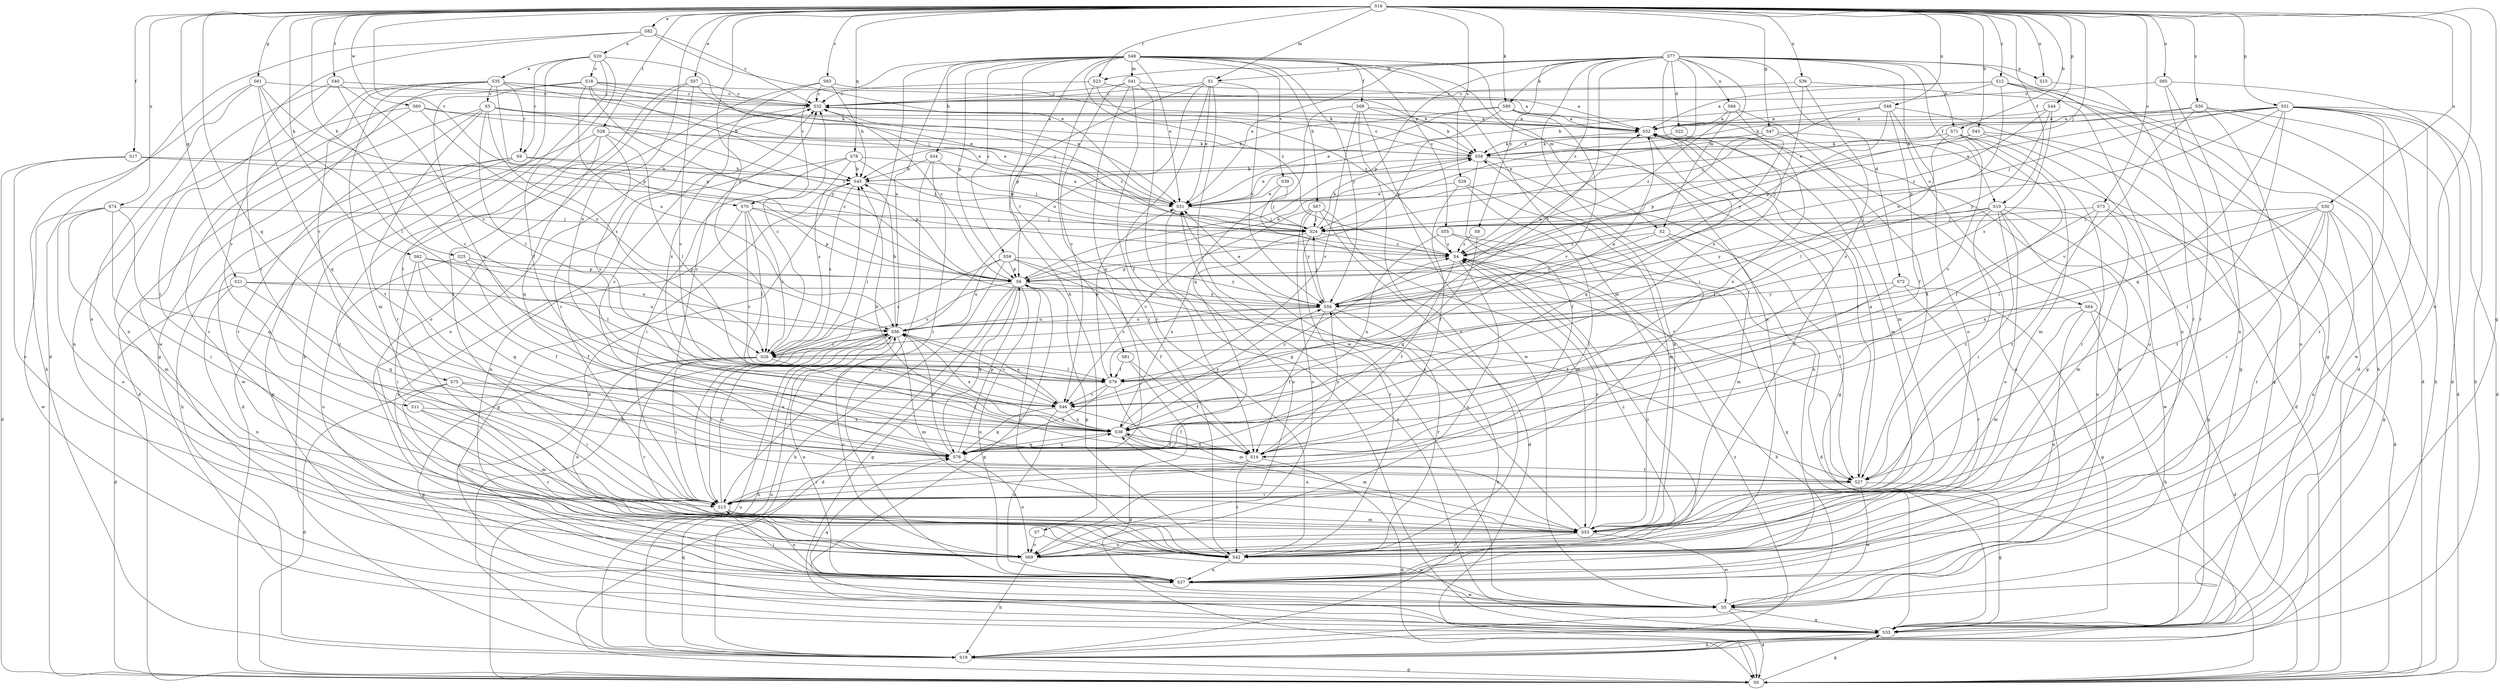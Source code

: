 strict digraph  {
S16;
S77;
S49;
S82;
S20;
S35;
S52;
S25;
S71;
S45;
S63;
S59;
S55;
S32;
S22;
S72;
S0;
S57;
S31;
S17;
S10;
S68;
S14;
S61;
S21;
S47;
S33;
S43;
S67;
S34;
S7;
S19;
S13;
S24;
S62;
S80;
S58;
S79;
S1;
S2;
S41;
S53;
S48;
S15;
S66;
S37;
S73;
S64;
S18;
S69;
S51;
S44;
S6;
S78;
S76;
S23;
S81;
S9;
S42;
S29;
S26;
S28;
S40;
S27;
S65;
S74;
S30;
S56;
S70;
S39;
S75;
S3;
S11;
S46;
S60;
S5;
S50;
S36;
S38;
S8;
S54;
S12;
S4;
S16 -> S82  [label=a];
S16 -> S25  [label=b];
S16 -> S71  [label=b];
S16 -> S63  [label=c];
S16 -> S57  [label=e];
S16 -> S17  [label=f];
S16 -> S10  [label=f];
S16 -> S61  [label=g];
S16 -> S21  [label=g];
S16 -> S47  [label=g];
S16 -> S33  [label=g];
S16 -> S43  [label=h];
S16 -> S24  [label=j];
S16 -> S62  [label=k];
S16 -> S80  [label=k];
S16 -> S1  [label=m];
S16 -> S48  [label=n];
S16 -> S15  [label=n];
S16 -> S73  [label=o];
S16 -> S51  [label=p];
S16 -> S44  [label=p];
S16 -> S78  [label=q];
S16 -> S76  [label=q];
S16 -> S23  [label=r];
S16 -> S29  [label=s];
S16 -> S26  [label=s];
S16 -> S28  [label=t];
S16 -> S40  [label=t];
S16 -> S65  [label=u];
S16 -> S74  [label=u];
S16 -> S30  [label=u];
S16 -> S70  [label=v];
S16 -> S60  [label=w];
S16 -> S5  [label=w];
S16 -> S50  [label=x];
S16 -> S36  [label=x];
S16 -> S38  [label=x];
S16 -> S12  [label=z];
S77 -> S71  [label=b];
S77 -> S22  [label=d];
S77 -> S72  [label=d];
S77 -> S0  [label=d];
S77 -> S31  [label=e];
S77 -> S10  [label=f];
S77 -> S13  [label=i];
S77 -> S24  [label=j];
S77 -> S80  [label=k];
S77 -> S79  [label=l];
S77 -> S1  [label=m];
S77 -> S2  [label=m];
S77 -> S15  [label=n];
S77 -> S66  [label=n];
S77 -> S64  [label=o];
S77 -> S6  [label=p];
S77 -> S23  [label=r];
S77 -> S38  [label=x];
S77 -> S8  [label=y];
S77 -> S4  [label=z];
S49 -> S59  [label=c];
S49 -> S55  [label=c];
S49 -> S31  [label=e];
S49 -> S68  [label=f];
S49 -> S67  [label=h];
S49 -> S34  [label=h];
S49 -> S7  [label=h];
S49 -> S13  [label=i];
S49 -> S2  [label=m];
S49 -> S41  [label=m];
S49 -> S53  [label=m];
S49 -> S37  [label=n];
S49 -> S6  [label=p];
S49 -> S81  [label=r];
S49 -> S56  [label=u];
S49 -> S70  [label=v];
S49 -> S39  [label=v];
S49 -> S54  [label=y];
S49 -> S4  [label=z];
S82 -> S20  [label=a];
S82 -> S32  [label=c];
S82 -> S0  [label=d];
S82 -> S31  [label=e];
S82 -> S13  [label=i];
S20 -> S35  [label=a];
S20 -> S14  [label=f];
S20 -> S19  [label=h];
S20 -> S24  [label=j];
S20 -> S18  [label=o];
S20 -> S9  [label=r];
S20 -> S27  [label=t];
S35 -> S32  [label=c];
S35 -> S31  [label=e];
S35 -> S33  [label=g];
S35 -> S58  [label=k];
S35 -> S53  [label=m];
S35 -> S6  [label=p];
S35 -> S9  [label=r];
S35 -> S75  [label=v];
S35 -> S3  [label=v];
S35 -> S11  [label=v];
S52 -> S58  [label=k];
S52 -> S53  [label=m];
S52 -> S69  [label=o];
S52 -> S76  [label=q];
S52 -> S27  [label=t];
S25 -> S14  [label=f];
S25 -> S79  [label=l];
S25 -> S69  [label=o];
S25 -> S6  [label=p];
S71 -> S14  [label=f];
S71 -> S58  [label=k];
S71 -> S79  [label=l];
S71 -> S53  [label=m];
S71 -> S42  [label=r];
S71 -> S46  [label=v];
S45 -> S31  [label=e];
S45 -> S33  [label=g];
S45 -> S26  [label=s];
S63 -> S45  [label=b];
S63 -> S32  [label=c];
S63 -> S58  [label=k];
S63 -> S69  [label=o];
S63 -> S38  [label=x];
S59 -> S14  [label=f];
S59 -> S19  [label=h];
S59 -> S6  [label=p];
S59 -> S26  [label=s];
S59 -> S27  [label=t];
S59 -> S56  [label=u];
S59 -> S54  [label=y];
S55 -> S0  [label=d];
S55 -> S33  [label=g];
S55 -> S38  [label=x];
S55 -> S4  [label=z];
S32 -> S52  [label=a];
S32 -> S69  [label=o];
S22 -> S58  [label=k];
S22 -> S38  [label=x];
S72 -> S14  [label=f];
S72 -> S33  [label=g];
S72 -> S42  [label=r];
S72 -> S54  [label=y];
S0 -> S33  [label=g];
S0 -> S56  [label=u];
S57 -> S32  [label=c];
S57 -> S13  [label=i];
S57 -> S24  [label=j];
S57 -> S42  [label=r];
S57 -> S46  [label=v];
S31 -> S24  [label=j];
S31 -> S69  [label=o];
S17 -> S45  [label=b];
S17 -> S0  [label=d];
S17 -> S69  [label=o];
S17 -> S4  [label=z];
S10 -> S33  [label=g];
S10 -> S13  [label=i];
S10 -> S24  [label=j];
S10 -> S79  [label=l];
S10 -> S37  [label=n];
S10 -> S69  [label=o];
S10 -> S27  [label=t];
S10 -> S5  [label=w];
S10 -> S54  [label=y];
S68 -> S52  [label=a];
S68 -> S58  [label=k];
S68 -> S76  [label=q];
S68 -> S42  [label=r];
S68 -> S46  [label=v];
S68 -> S5  [label=w];
S14 -> S0  [label=d];
S14 -> S13  [label=i];
S14 -> S42  [label=r];
S14 -> S38  [label=x];
S14 -> S54  [label=y];
S61 -> S32  [label=c];
S61 -> S19  [label=h];
S61 -> S79  [label=l];
S61 -> S69  [label=o];
S61 -> S6  [label=p];
S61 -> S76  [label=q];
S21 -> S0  [label=d];
S21 -> S37  [label=n];
S21 -> S76  [label=q];
S21 -> S56  [label=u];
S21 -> S54  [label=y];
S47 -> S0  [label=d];
S47 -> S31  [label=e];
S47 -> S58  [label=k];
S47 -> S6  [label=p];
S47 -> S5  [label=w];
S33 -> S31  [label=e];
S33 -> S19  [label=h];
S33 -> S6  [label=p];
S43 -> S33  [label=g];
S43 -> S58  [label=k];
S43 -> S69  [label=o];
S43 -> S4  [label=z];
S67 -> S0  [label=d];
S67 -> S24  [label=j];
S67 -> S53  [label=m];
S67 -> S69  [label=o];
S67 -> S46  [label=v];
S67 -> S54  [label=y];
S34 -> S45  [label=b];
S34 -> S13  [label=i];
S34 -> S24  [label=j];
S34 -> S37  [label=n];
S7 -> S69  [label=o];
S7 -> S5  [label=w];
S19 -> S45  [label=b];
S19 -> S0  [label=d];
S19 -> S76  [label=q];
S19 -> S56  [label=u];
S19 -> S4  [label=z];
S13 -> S32  [label=c];
S13 -> S53  [label=m];
S13 -> S37  [label=n];
S13 -> S56  [label=u];
S24 -> S58  [label=k];
S24 -> S42  [label=r];
S24 -> S38  [label=x];
S24 -> S4  [label=z];
S62 -> S14  [label=f];
S62 -> S13  [label=i];
S62 -> S6  [label=p];
S62 -> S76  [label=q];
S62 -> S56  [label=u];
S80 -> S52  [label=a];
S80 -> S45  [label=b];
S80 -> S31  [label=e];
S80 -> S53  [label=m];
S80 -> S6  [label=p];
S80 -> S46  [label=v];
S58 -> S45  [label=b];
S58 -> S32  [label=c];
S58 -> S31  [label=e];
S58 -> S14  [label=f];
S58 -> S33  [label=g];
S58 -> S37  [label=n];
S79 -> S31  [label=e];
S79 -> S53  [label=m];
S79 -> S76  [label=q];
S79 -> S46  [label=v];
S1 -> S32  [label=c];
S1 -> S31  [label=e];
S1 -> S14  [label=f];
S1 -> S6  [label=p];
S1 -> S56  [label=u];
S1 -> S5  [label=w];
S1 -> S54  [label=y];
S2 -> S53  [label=m];
S2 -> S27  [label=t];
S2 -> S54  [label=y];
S2 -> S4  [label=z];
S41 -> S52  [label=a];
S41 -> S32  [label=c];
S41 -> S33  [label=g];
S41 -> S76  [label=q];
S41 -> S42  [label=r];
S41 -> S46  [label=v];
S53 -> S31  [label=e];
S53 -> S58  [label=k];
S53 -> S69  [label=o];
S53 -> S42  [label=r];
S53 -> S5  [label=w];
S53 -> S38  [label=x];
S53 -> S4  [label=z];
S48 -> S52  [label=a];
S48 -> S14  [label=f];
S48 -> S33  [label=g];
S48 -> S24  [label=j];
S48 -> S69  [label=o];
S48 -> S6  [label=p];
S15 -> S42  [label=r];
S66 -> S52  [label=a];
S66 -> S27  [label=t];
S66 -> S54  [label=y];
S66 -> S4  [label=z];
S37 -> S13  [label=i];
S37 -> S5  [label=w];
S37 -> S4  [label=z];
S73 -> S0  [label=d];
S73 -> S24  [label=j];
S73 -> S79  [label=l];
S73 -> S53  [label=m];
S73 -> S27  [label=t];
S64 -> S0  [label=d];
S64 -> S19  [label=h];
S64 -> S53  [label=m];
S64 -> S37  [label=n];
S64 -> S56  [label=u];
S18 -> S52  [label=a];
S18 -> S45  [label=b];
S18 -> S32  [label=c];
S18 -> S31  [label=e];
S18 -> S56  [label=u];
S18 -> S5  [label=w];
S18 -> S38  [label=x];
S18 -> S54  [label=y];
S69 -> S19  [label=h];
S69 -> S56  [label=u];
S69 -> S4  [label=z];
S51 -> S52  [label=a];
S51 -> S0  [label=d];
S51 -> S31  [label=e];
S51 -> S33  [label=g];
S51 -> S19  [label=h];
S51 -> S13  [label=i];
S51 -> S24  [label=j];
S51 -> S58  [label=k];
S51 -> S6  [label=p];
S51 -> S76  [label=q];
S51 -> S42  [label=r];
S51 -> S5  [label=w];
S44 -> S52  [label=a];
S44 -> S26  [label=s];
S44 -> S54  [label=y];
S44 -> S4  [label=z];
S6 -> S32  [label=c];
S6 -> S0  [label=d];
S6 -> S33  [label=g];
S6 -> S58  [label=k];
S6 -> S37  [label=n];
S6 -> S76  [label=q];
S6 -> S42  [label=r];
S6 -> S26  [label=s];
S6 -> S54  [label=y];
S78 -> S45  [label=b];
S78 -> S31  [label=e];
S78 -> S13  [label=i];
S78 -> S24  [label=j];
S78 -> S37  [label=n];
S78 -> S26  [label=s];
S76 -> S32  [label=c];
S76 -> S69  [label=o];
S76 -> S6  [label=p];
S76 -> S27  [label=t];
S76 -> S56  [label=u];
S76 -> S38  [label=x];
S23 -> S32  [label=c];
S23 -> S58  [label=k];
S23 -> S42  [label=r];
S23 -> S4  [label=z];
S81 -> S0  [label=d];
S81 -> S14  [label=f];
S81 -> S79  [label=l];
S9 -> S45  [label=b];
S9 -> S33  [label=g];
S9 -> S19  [label=h];
S9 -> S6  [label=p];
S9 -> S5  [label=w];
S42 -> S37  [label=n];
S42 -> S6  [label=p];
S29 -> S31  [label=e];
S29 -> S14  [label=f];
S29 -> S13  [label=i];
S29 -> S53  [label=m];
S26 -> S52  [label=a];
S26 -> S32  [label=c];
S26 -> S14  [label=f];
S26 -> S33  [label=g];
S26 -> S13  [label=i];
S26 -> S79  [label=l];
S26 -> S69  [label=o];
S26 -> S42  [label=r];
S28 -> S0  [label=d];
S28 -> S58  [label=k];
S28 -> S79  [label=l];
S28 -> S76  [label=q];
S28 -> S42  [label=r];
S28 -> S46  [label=v];
S40 -> S32  [label=c];
S40 -> S13  [label=i];
S40 -> S37  [label=n];
S40 -> S26  [label=s];
S40 -> S46  [label=v];
S27 -> S52  [label=a];
S27 -> S33  [label=g];
S27 -> S13  [label=i];
S27 -> S5  [label=w];
S65 -> S32  [label=c];
S65 -> S0  [label=d];
S65 -> S37  [label=n];
S65 -> S42  [label=r];
S74 -> S13  [label=i];
S74 -> S24  [label=j];
S74 -> S53  [label=m];
S74 -> S69  [label=o];
S74 -> S76  [label=q];
S74 -> S5  [label=w];
S30 -> S33  [label=g];
S30 -> S13  [label=i];
S30 -> S24  [label=j];
S30 -> S79  [label=l];
S30 -> S37  [label=n];
S30 -> S42  [label=r];
S30 -> S27  [label=t];
S30 -> S38  [label=x];
S56 -> S45  [label=b];
S56 -> S19  [label=h];
S56 -> S13  [label=i];
S56 -> S53  [label=m];
S56 -> S37  [label=n];
S56 -> S26  [label=s];
S56 -> S46  [label=v];
S56 -> S38  [label=x];
S70 -> S24  [label=j];
S70 -> S79  [label=l];
S70 -> S37  [label=n];
S70 -> S6  [label=p];
S70 -> S26  [label=s];
S70 -> S46  [label=v];
S39 -> S31  [label=e];
S39 -> S24  [label=j];
S39 -> S27  [label=t];
S75 -> S0  [label=d];
S75 -> S13  [label=i];
S75 -> S42  [label=r];
S75 -> S46  [label=v];
S75 -> S38  [label=x];
S3 -> S52  [label=a];
S3 -> S0  [label=d];
S3 -> S31  [label=e];
S3 -> S79  [label=l];
S3 -> S42  [label=r];
S3 -> S26  [label=s];
S3 -> S27  [label=t];
S3 -> S4  [label=z];
S11 -> S53  [label=m];
S11 -> S42  [label=r];
S11 -> S38  [label=x];
S46 -> S14  [label=f];
S46 -> S37  [label=n];
S46 -> S76  [label=q];
S46 -> S56  [label=u];
S46 -> S38  [label=x];
S60 -> S52  [label=a];
S60 -> S31  [label=e];
S60 -> S37  [label=n];
S60 -> S42  [label=r];
S60 -> S56  [label=u];
S5 -> S52  [label=a];
S5 -> S45  [label=b];
S5 -> S0  [label=d];
S5 -> S33  [label=g];
S5 -> S76  [label=q];
S50 -> S52  [label=a];
S50 -> S0  [label=d];
S50 -> S31  [label=e];
S50 -> S19  [label=h];
S50 -> S37  [label=n];
S50 -> S46  [label=v];
S36 -> S32  [label=c];
S36 -> S19  [label=h];
S36 -> S38  [label=x];
S36 -> S54  [label=y];
S38 -> S45  [label=b];
S38 -> S32  [label=c];
S38 -> S14  [label=f];
S38 -> S53  [label=m];
S38 -> S76  [label=q];
S38 -> S54  [label=y];
S38 -> S4  [label=z];
S8 -> S76  [label=q];
S8 -> S4  [label=z];
S54 -> S52  [label=a];
S54 -> S31  [label=e];
S54 -> S14  [label=f];
S54 -> S19  [label=h];
S54 -> S24  [label=j];
S54 -> S42  [label=r];
S54 -> S26  [label=s];
S54 -> S56  [label=u];
S12 -> S52  [label=a];
S12 -> S45  [label=b];
S12 -> S32  [label=c];
S12 -> S0  [label=d];
S12 -> S33  [label=g];
S12 -> S37  [label=n];
S12 -> S56  [label=u];
S4 -> S32  [label=c];
S4 -> S14  [label=f];
S4 -> S19  [label=h];
S4 -> S69  [label=o];
S4 -> S6  [label=p];
}
